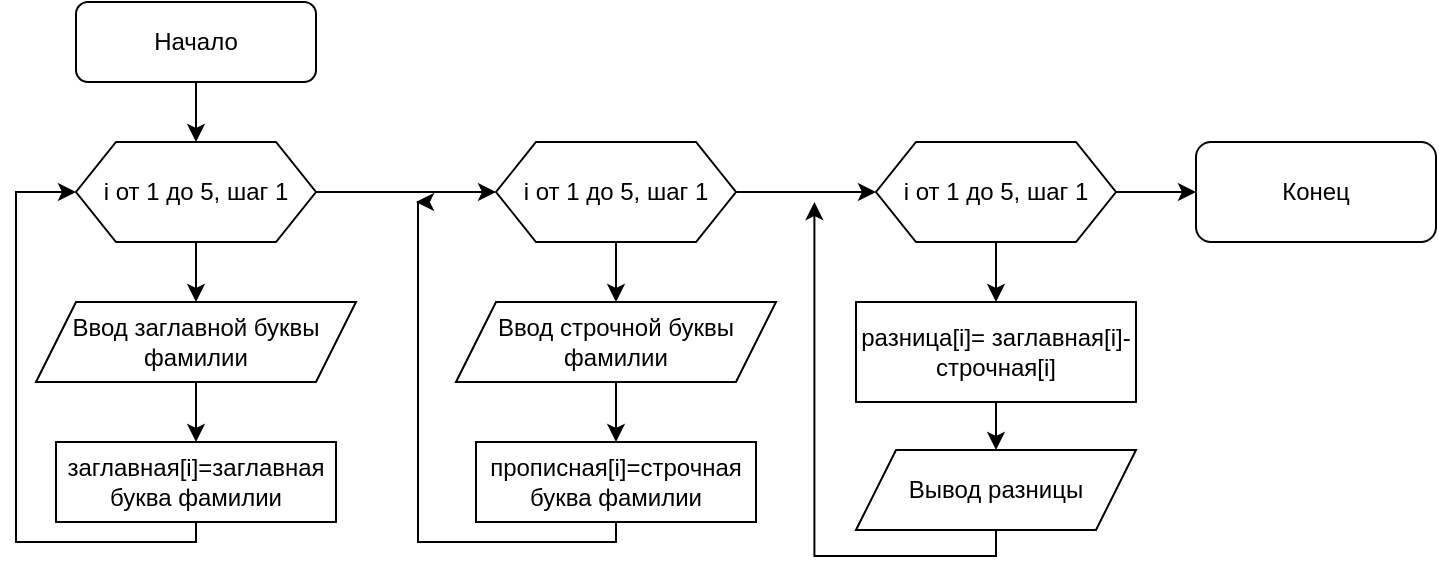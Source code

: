 <mxfile version="22.0.4" type="device">
  <diagram id="C5RBs43oDa-KdzZeNtuy" name="Page-1">
    <mxGraphModel dx="1002" dy="569" grid="0" gridSize="10" guides="1" tooltips="1" connect="1" arrows="1" fold="1" page="1" pageScale="1" pageWidth="827" pageHeight="1169" math="0" shadow="0">
      <root>
        <mxCell id="WIyWlLk6GJQsqaUBKTNV-0" />
        <mxCell id="WIyWlLk6GJQsqaUBKTNV-1" parent="WIyWlLk6GJQsqaUBKTNV-0" />
        <mxCell id="KU4GNVuRxA_D2BBun4rc-2" value="" style="edgeStyle=orthogonalEdgeStyle;rounded=0;orthogonalLoop=1;jettySize=auto;html=1;" edge="1" parent="WIyWlLk6GJQsqaUBKTNV-1" source="KU4GNVuRxA_D2BBun4rc-0" target="KU4GNVuRxA_D2BBun4rc-1">
          <mxGeometry relative="1" as="geometry" />
        </mxCell>
        <mxCell id="KU4GNVuRxA_D2BBun4rc-0" value="Начало" style="rounded=1;whiteSpace=wrap;html=1;" vertex="1" parent="WIyWlLk6GJQsqaUBKTNV-1">
          <mxGeometry x="80" y="30" width="120" height="40" as="geometry" />
        </mxCell>
        <mxCell id="KU4GNVuRxA_D2BBun4rc-4" style="edgeStyle=orthogonalEdgeStyle;rounded=0;orthogonalLoop=1;jettySize=auto;html=1;entryX=0.5;entryY=0;entryDx=0;entryDy=0;" edge="1" parent="WIyWlLk6GJQsqaUBKTNV-1" source="KU4GNVuRxA_D2BBun4rc-1" target="KU4GNVuRxA_D2BBun4rc-3">
          <mxGeometry relative="1" as="geometry" />
        </mxCell>
        <mxCell id="KU4GNVuRxA_D2BBun4rc-10" value="" style="edgeStyle=orthogonalEdgeStyle;rounded=0;orthogonalLoop=1;jettySize=auto;html=1;" edge="1" parent="WIyWlLk6GJQsqaUBKTNV-1" source="KU4GNVuRxA_D2BBun4rc-1" target="KU4GNVuRxA_D2BBun4rc-9">
          <mxGeometry relative="1" as="geometry" />
        </mxCell>
        <mxCell id="KU4GNVuRxA_D2BBun4rc-1" value="i от 1 до 5, шаг 1" style="shape=hexagon;perimeter=hexagonPerimeter2;whiteSpace=wrap;html=1;fixedSize=1;" vertex="1" parent="WIyWlLk6GJQsqaUBKTNV-1">
          <mxGeometry x="80" y="100" width="120" height="50" as="geometry" />
        </mxCell>
        <mxCell id="KU4GNVuRxA_D2BBun4rc-6" value="" style="edgeStyle=orthogonalEdgeStyle;rounded=0;orthogonalLoop=1;jettySize=auto;html=1;" edge="1" parent="WIyWlLk6GJQsqaUBKTNV-1" source="KU4GNVuRxA_D2BBun4rc-3" target="KU4GNVuRxA_D2BBun4rc-5">
          <mxGeometry relative="1" as="geometry" />
        </mxCell>
        <mxCell id="KU4GNVuRxA_D2BBun4rc-3" value="Ввод заглавной буквы фамилии" style="shape=parallelogram;perimeter=parallelogramPerimeter;whiteSpace=wrap;html=1;fixedSize=1;" vertex="1" parent="WIyWlLk6GJQsqaUBKTNV-1">
          <mxGeometry x="60" y="180" width="160" height="40" as="geometry" />
        </mxCell>
        <mxCell id="KU4GNVuRxA_D2BBun4rc-8" style="edgeStyle=orthogonalEdgeStyle;rounded=0;orthogonalLoop=1;jettySize=auto;html=1;entryX=0;entryY=0.5;entryDx=0;entryDy=0;" edge="1" parent="WIyWlLk6GJQsqaUBKTNV-1" source="KU4GNVuRxA_D2BBun4rc-5" target="KU4GNVuRxA_D2BBun4rc-1">
          <mxGeometry relative="1" as="geometry">
            <Array as="points">
              <mxPoint x="140" y="300" />
              <mxPoint x="50" y="300" />
              <mxPoint x="50" y="125" />
            </Array>
          </mxGeometry>
        </mxCell>
        <mxCell id="KU4GNVuRxA_D2BBun4rc-5" value="заглавная[i]=заглавная буква фамилии" style="whiteSpace=wrap;html=1;" vertex="1" parent="WIyWlLk6GJQsqaUBKTNV-1">
          <mxGeometry x="70" y="250" width="140" height="40" as="geometry" />
        </mxCell>
        <mxCell id="KU4GNVuRxA_D2BBun4rc-12" value="" style="edgeStyle=orthogonalEdgeStyle;rounded=0;orthogonalLoop=1;jettySize=auto;html=1;" edge="1" parent="WIyWlLk6GJQsqaUBKTNV-1" source="KU4GNVuRxA_D2BBun4rc-9">
          <mxGeometry relative="1" as="geometry">
            <mxPoint x="350" y="180" as="targetPoint" />
          </mxGeometry>
        </mxCell>
        <mxCell id="KU4GNVuRxA_D2BBun4rc-23" style="edgeStyle=orthogonalEdgeStyle;rounded=0;orthogonalLoop=1;jettySize=auto;html=1;entryX=0;entryY=0.5;entryDx=0;entryDy=0;" edge="1" parent="WIyWlLk6GJQsqaUBKTNV-1" source="KU4GNVuRxA_D2BBun4rc-9" target="KU4GNVuRxA_D2BBun4rc-18">
          <mxGeometry relative="1" as="geometry" />
        </mxCell>
        <mxCell id="KU4GNVuRxA_D2BBun4rc-9" value="i от 1 до 5, шаг 1" style="shape=hexagon;perimeter=hexagonPerimeter2;whiteSpace=wrap;html=1;fixedSize=1;" vertex="1" parent="WIyWlLk6GJQsqaUBKTNV-1">
          <mxGeometry x="290" y="100" width="120" height="50" as="geometry" />
        </mxCell>
        <mxCell id="KU4GNVuRxA_D2BBun4rc-15" value="" style="edgeStyle=orthogonalEdgeStyle;rounded=0;orthogonalLoop=1;jettySize=auto;html=1;" edge="1" parent="WIyWlLk6GJQsqaUBKTNV-1" source="KU4GNVuRxA_D2BBun4rc-13" target="KU4GNVuRxA_D2BBun4rc-14">
          <mxGeometry relative="1" as="geometry" />
        </mxCell>
        <mxCell id="KU4GNVuRxA_D2BBun4rc-13" value="Ввод строчной буквы фамилии" style="shape=parallelogram;perimeter=parallelogramPerimeter;whiteSpace=wrap;html=1;fixedSize=1;" vertex="1" parent="WIyWlLk6GJQsqaUBKTNV-1">
          <mxGeometry x="270" y="180" width="160" height="40" as="geometry" />
        </mxCell>
        <mxCell id="KU4GNVuRxA_D2BBun4rc-16" style="edgeStyle=orthogonalEdgeStyle;rounded=0;orthogonalLoop=1;jettySize=auto;html=1;exitX=0.5;exitY=1;exitDx=0;exitDy=0;" edge="1" parent="WIyWlLk6GJQsqaUBKTNV-1" source="KU4GNVuRxA_D2BBun4rc-14">
          <mxGeometry relative="1" as="geometry">
            <mxPoint x="250" y="130" as="targetPoint" />
            <Array as="points">
              <mxPoint x="350" y="300" />
              <mxPoint x="251" y="300" />
            </Array>
          </mxGeometry>
        </mxCell>
        <mxCell id="KU4GNVuRxA_D2BBun4rc-14" value="прописная[i]=строчная буква фамилии" style="whiteSpace=wrap;html=1;" vertex="1" parent="WIyWlLk6GJQsqaUBKTNV-1">
          <mxGeometry x="280" y="250" width="140" height="40" as="geometry" />
        </mxCell>
        <mxCell id="KU4GNVuRxA_D2BBun4rc-17" value="" style="edgeStyle=orthogonalEdgeStyle;rounded=0;orthogonalLoop=1;jettySize=auto;html=1;" edge="1" parent="WIyWlLk6GJQsqaUBKTNV-1" source="KU4GNVuRxA_D2BBun4rc-18">
          <mxGeometry relative="1" as="geometry">
            <mxPoint x="540" y="180" as="targetPoint" />
          </mxGeometry>
        </mxCell>
        <mxCell id="KU4GNVuRxA_D2BBun4rc-30" value="" style="edgeStyle=orthogonalEdgeStyle;rounded=0;orthogonalLoop=1;jettySize=auto;html=1;" edge="1" parent="WIyWlLk6GJQsqaUBKTNV-1" source="KU4GNVuRxA_D2BBun4rc-18" target="KU4GNVuRxA_D2BBun4rc-29">
          <mxGeometry relative="1" as="geometry" />
        </mxCell>
        <mxCell id="KU4GNVuRxA_D2BBun4rc-18" value="i от 1 до 5, шаг 1" style="shape=hexagon;perimeter=hexagonPerimeter2;whiteSpace=wrap;html=1;fixedSize=1;" vertex="1" parent="WIyWlLk6GJQsqaUBKTNV-1">
          <mxGeometry x="480" y="100" width="120" height="50" as="geometry" />
        </mxCell>
        <mxCell id="KU4GNVuRxA_D2BBun4rc-32" style="edgeStyle=orthogonalEdgeStyle;rounded=0;orthogonalLoop=1;jettySize=auto;html=1;entryX=0.5;entryY=0;entryDx=0;entryDy=0;" edge="1" parent="WIyWlLk6GJQsqaUBKTNV-1" source="KU4GNVuRxA_D2BBun4rc-22" target="KU4GNVuRxA_D2BBun4rc-31">
          <mxGeometry relative="1" as="geometry" />
        </mxCell>
        <mxCell id="KU4GNVuRxA_D2BBun4rc-22" value="разница[i]= заглавная[i]- строчная[i]" style="whiteSpace=wrap;html=1;" vertex="1" parent="WIyWlLk6GJQsqaUBKTNV-1">
          <mxGeometry x="470" y="180" width="140" height="50" as="geometry" />
        </mxCell>
        <mxCell id="KU4GNVuRxA_D2BBun4rc-29" value="Конец" style="rounded=1;whiteSpace=wrap;html=1;" vertex="1" parent="WIyWlLk6GJQsqaUBKTNV-1">
          <mxGeometry x="640" y="100" width="120" height="50" as="geometry" />
        </mxCell>
        <mxCell id="KU4GNVuRxA_D2BBun4rc-33" style="edgeStyle=orthogonalEdgeStyle;rounded=0;orthogonalLoop=1;jettySize=auto;html=1;exitX=0.5;exitY=1;exitDx=0;exitDy=0;" edge="1" parent="WIyWlLk6GJQsqaUBKTNV-1" source="KU4GNVuRxA_D2BBun4rc-31">
          <mxGeometry relative="1" as="geometry">
            <mxPoint x="449.2" y="130" as="targetPoint" />
            <Array as="points">
              <mxPoint x="540" y="307" />
              <mxPoint x="449" y="307" />
            </Array>
          </mxGeometry>
        </mxCell>
        <mxCell id="KU4GNVuRxA_D2BBun4rc-31" value="Вывод разницы" style="shape=parallelogram;perimeter=parallelogramPerimeter;whiteSpace=wrap;html=1;fixedSize=1;" vertex="1" parent="WIyWlLk6GJQsqaUBKTNV-1">
          <mxGeometry x="470" y="254" width="140" height="40" as="geometry" />
        </mxCell>
      </root>
    </mxGraphModel>
  </diagram>
</mxfile>
